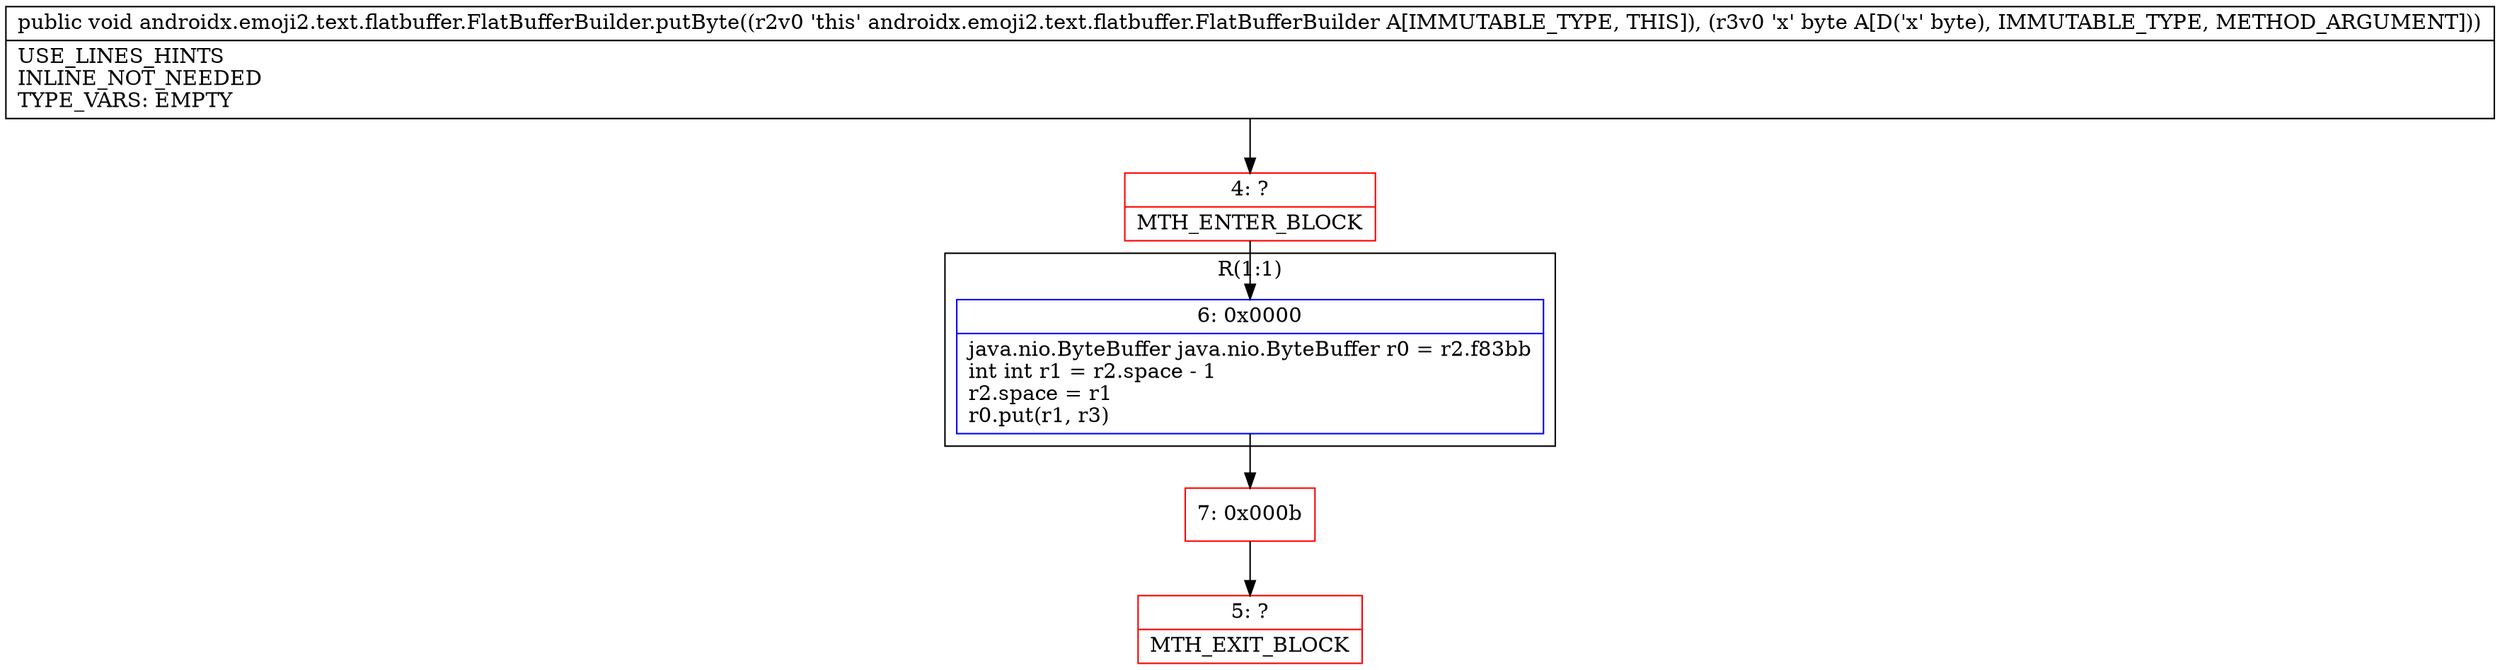 digraph "CFG forandroidx.emoji2.text.flatbuffer.FlatBufferBuilder.putByte(B)V" {
subgraph cluster_Region_1158005501 {
label = "R(1:1)";
node [shape=record,color=blue];
Node_6 [shape=record,label="{6\:\ 0x0000|java.nio.ByteBuffer java.nio.ByteBuffer r0 = r2.f83bb\lint int r1 = r2.space \- 1\lr2.space = r1\lr0.put(r1, r3)\l}"];
}
Node_4 [shape=record,color=red,label="{4\:\ ?|MTH_ENTER_BLOCK\l}"];
Node_7 [shape=record,color=red,label="{7\:\ 0x000b}"];
Node_5 [shape=record,color=red,label="{5\:\ ?|MTH_EXIT_BLOCK\l}"];
MethodNode[shape=record,label="{public void androidx.emoji2.text.flatbuffer.FlatBufferBuilder.putByte((r2v0 'this' androidx.emoji2.text.flatbuffer.FlatBufferBuilder A[IMMUTABLE_TYPE, THIS]), (r3v0 'x' byte A[D('x' byte), IMMUTABLE_TYPE, METHOD_ARGUMENT]))  | USE_LINES_HINTS\lINLINE_NOT_NEEDED\lTYPE_VARS: EMPTY\l}"];
MethodNode -> Node_4;Node_6 -> Node_7;
Node_4 -> Node_6;
Node_7 -> Node_5;
}

